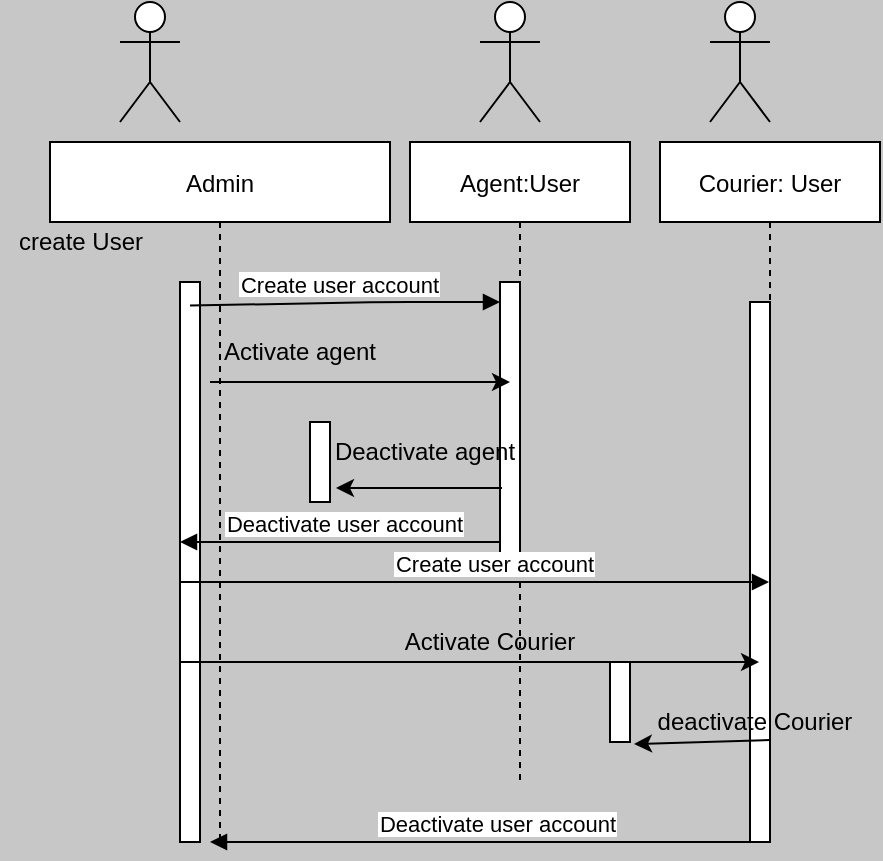 <mxfile version="19.0.2" type="device"><diagram id="kgpKYQtTHZ0yAKxKKP6v" name="Page-1"><mxGraphModel dx="1102" dy="557" grid="1" gridSize="10" guides="1" tooltips="1" connect="1" arrows="1" fold="1" page="1" pageScale="1" pageWidth="850" pageHeight="1100" background="#C7C7C7" math="0" shadow="0"><root><mxCell id="0"/><mxCell id="1" parent="0"/><mxCell id="3nuBFxr9cyL0pnOWT2aG-1" value="Admin" style="shape=umlLifeline;perimeter=lifelinePerimeter;container=1;collapsible=0;recursiveResize=0;rounded=0;shadow=0;strokeWidth=1;" parent="1" vertex="1"><mxGeometry x="120" y="80" width="170" height="350" as="geometry"/></mxCell><mxCell id="3nuBFxr9cyL0pnOWT2aG-2" value="" style="points=[];perimeter=orthogonalPerimeter;rounded=0;shadow=0;strokeWidth=1;" parent="3nuBFxr9cyL0pnOWT2aG-1" vertex="1"><mxGeometry x="65" y="70" width="10" height="280" as="geometry"/></mxCell><mxCell id="gVwoiigeDuHldpdb4xVx-8" value="create User" style="text;html=1;align=center;verticalAlign=middle;resizable=0;points=[];autosize=1;strokeColor=none;fillColor=none;" parent="3nuBFxr9cyL0pnOWT2aG-1" vertex="1"><mxGeometry x="-25" y="40" width="80" height="20" as="geometry"/></mxCell><mxCell id="UuRhtgIvNoLjuhE4Y5s--12" value="Activate agent" style="text;html=1;strokeColor=none;fillColor=none;align=center;verticalAlign=middle;whiteSpace=wrap;rounded=0;" vertex="1" parent="3nuBFxr9cyL0pnOWT2aG-1"><mxGeometry x="80" y="90" width="90" height="30" as="geometry"/></mxCell><mxCell id="UuRhtgIvNoLjuhE4Y5s--29" value="Deactivate user account" style="verticalAlign=bottom;endArrow=block;shadow=0;strokeWidth=1;" edge="1" parent="3nuBFxr9cyL0pnOWT2aG-1"><mxGeometry x="-0.03" relative="1" as="geometry"><mxPoint x="225" y="200" as="sourcePoint"/><mxPoint x="65" y="200" as="targetPoint"/><Array as="points"/><mxPoint as="offset"/></mxGeometry></mxCell><mxCell id="3nuBFxr9cyL0pnOWT2aG-8" value="Create user account" style="verticalAlign=bottom;endArrow=block;entryX=0;entryY=0;shadow=0;strokeWidth=1;exitX=0.5;exitY=0.042;exitDx=0;exitDy=0;exitPerimeter=0;" parent="1" edge="1" source="3nuBFxr9cyL0pnOWT2aG-2"><mxGeometry x="-0.03" relative="1" as="geometry"><mxPoint x="200" y="160" as="sourcePoint"/><mxPoint x="345" y="160.0" as="targetPoint"/><Array as="points"><mxPoint x="290" y="160"/></Array><mxPoint as="offset"/></mxGeometry></mxCell><mxCell id="gVwoiigeDuHldpdb4xVx-1" value="Courier: User" style="shape=umlLifeline;perimeter=lifelinePerimeter;container=1;collapsible=0;recursiveResize=0;rounded=0;shadow=0;strokeWidth=1;" parent="1" vertex="1"><mxGeometry x="425" y="80" width="110" height="350" as="geometry"/></mxCell><mxCell id="gVwoiigeDuHldpdb4xVx-2" value="" style="points=[];perimeter=orthogonalPerimeter;rounded=0;shadow=0;strokeWidth=1;" parent="gVwoiigeDuHldpdb4xVx-1" vertex="1"><mxGeometry x="45" y="80" width="10" height="270" as="geometry"/></mxCell><mxCell id="UuRhtgIvNoLjuhE4Y5s--26" value="" style="endArrow=classic;html=1;rounded=0;exitX=0.905;exitY=1.1;exitDx=0;exitDy=0;exitPerimeter=0;entryX=1.2;entryY=1.025;entryDx=0;entryDy=0;entryPerimeter=0;" edge="1" parent="gVwoiigeDuHldpdb4xVx-1" target="UuRhtgIvNoLjuhE4Y5s--6"><mxGeometry width="50" height="50" relative="1" as="geometry"><mxPoint x="55.005" y="299" as="sourcePoint"/><mxPoint x="-27.97" y="299" as="targetPoint"/></mxGeometry></mxCell><mxCell id="UuRhtgIvNoLjuhE4Y5s--27" value="deactivate Courier" style="text;html=1;strokeColor=none;fillColor=none;align=center;verticalAlign=middle;whiteSpace=wrap;rounded=0;" vertex="1" parent="gVwoiigeDuHldpdb4xVx-1"><mxGeometry x="-15" y="280" width="125" height="20" as="geometry"/></mxCell><mxCell id="gVwoiigeDuHldpdb4xVx-5" value="" style="shape=umlActor;verticalLabelPosition=bottom;verticalAlign=top;html=1;outlineConnect=0;" parent="1" vertex="1"><mxGeometry x="155" y="10" width="30" height="60" as="geometry"/></mxCell><mxCell id="gVwoiigeDuHldpdb4xVx-6" value="" style="shape=umlActor;verticalLabelPosition=bottom;verticalAlign=top;html=1;outlineConnect=0;" parent="1" vertex="1"><mxGeometry x="335" y="10" width="30" height="60" as="geometry"/></mxCell><mxCell id="gVwoiigeDuHldpdb4xVx-7" value="" style="shape=umlActor;verticalLabelPosition=bottom;verticalAlign=top;html=1;outlineConnect=0;" parent="1" vertex="1"><mxGeometry x="450" y="10" width="30" height="60" as="geometry"/></mxCell><mxCell id="UuRhtgIvNoLjuhE4Y5s--2" value="Agent:User" style="shape=umlLifeline;perimeter=lifelinePerimeter;container=1;collapsible=0;recursiveResize=0;rounded=0;shadow=0;strokeWidth=1;" vertex="1" parent="1"><mxGeometry x="300" y="80" width="110" height="320" as="geometry"/></mxCell><mxCell id="UuRhtgIvNoLjuhE4Y5s--3" value="" style="points=[];perimeter=orthogonalPerimeter;rounded=0;shadow=0;strokeWidth=1;" vertex="1" parent="UuRhtgIvNoLjuhE4Y5s--2"><mxGeometry x="45" y="70" width="10" height="140" as="geometry"/></mxCell><mxCell id="UuRhtgIvNoLjuhE4Y5s--6" value="" style="points=[];perimeter=orthogonalPerimeter;rounded=0;shadow=0;strokeWidth=1;" vertex="1" parent="UuRhtgIvNoLjuhE4Y5s--2"><mxGeometry x="100" y="260" width="10" height="40" as="geometry"/></mxCell><mxCell id="UuRhtgIvNoLjuhE4Y5s--17" value="Deactivate agent" style="text;html=1;strokeColor=none;fillColor=none;align=center;verticalAlign=middle;whiteSpace=wrap;rounded=0;" vertex="1" parent="UuRhtgIvNoLjuhE4Y5s--2"><mxGeometry x="-40" y="140" width="95" height="30" as="geometry"/></mxCell><mxCell id="UuRhtgIvNoLjuhE4Y5s--19" value="" style="endArrow=classic;html=1;rounded=0;" edge="1" parent="UuRhtgIvNoLjuhE4Y5s--2"><mxGeometry width="50" height="50" relative="1" as="geometry"><mxPoint x="-115" y="260" as="sourcePoint"/><mxPoint x="174.5" y="260" as="targetPoint"/></mxGeometry></mxCell><mxCell id="UuRhtgIvNoLjuhE4Y5s--21" value="Activate Courier" style="text;html=1;strokeColor=none;fillColor=none;align=center;verticalAlign=middle;whiteSpace=wrap;rounded=0;" vertex="1" parent="UuRhtgIvNoLjuhE4Y5s--2"><mxGeometry x="-10" y="240" width="100" height="20" as="geometry"/></mxCell><mxCell id="UuRhtgIvNoLjuhE4Y5s--10" value="" style="endArrow=classic;html=1;rounded=0;exitX=0;exitY=1;exitDx=0;exitDy=0;" edge="1" parent="1" source="UuRhtgIvNoLjuhE4Y5s--12"><mxGeometry width="50" height="50" relative="1" as="geometry"><mxPoint x="400" y="340" as="sourcePoint"/><mxPoint x="350" y="200" as="targetPoint"/></mxGeometry></mxCell><mxCell id="3nuBFxr9cyL0pnOWT2aG-4" value="" style="points=[];perimeter=orthogonalPerimeter;rounded=0;shadow=0;strokeWidth=1;" parent="1" vertex="1"><mxGeometry x="250" y="220" width="10" height="40" as="geometry"/></mxCell><mxCell id="UuRhtgIvNoLjuhE4Y5s--14" value="" style="endArrow=classic;html=1;rounded=0;startArrow=none;" edge="1" parent="1"><mxGeometry width="50" height="50" relative="1" as="geometry"><mxPoint x="270" y="260" as="sourcePoint"/><mxPoint x="270" y="260" as="targetPoint"/></mxGeometry></mxCell><mxCell id="UuRhtgIvNoLjuhE4Y5s--18" value="" style="endArrow=classic;html=1;rounded=0;exitX=0.905;exitY=1.1;exitDx=0;exitDy=0;exitPerimeter=0;entryX=1.3;entryY=0.825;entryDx=0;entryDy=0;entryPerimeter=0;" edge="1" parent="1" source="UuRhtgIvNoLjuhE4Y5s--17" target="3nuBFxr9cyL0pnOWT2aG-4"><mxGeometry width="50" height="50" relative="1" as="geometry"><mxPoint x="400" y="330" as="sourcePoint"/><mxPoint x="450" y="280" as="targetPoint"/></mxGeometry></mxCell><mxCell id="UuRhtgIvNoLjuhE4Y5s--20" value="Create user account" style="verticalAlign=bottom;endArrow=block;shadow=0;strokeWidth=1;" edge="1" parent="1" target="gVwoiigeDuHldpdb4xVx-1"><mxGeometry x="0.071" relative="1" as="geometry"><mxPoint x="185" y="300" as="sourcePoint"/><mxPoint x="350" y="300.0" as="targetPoint"/><Array as="points"><mxPoint x="295" y="300"/></Array><mxPoint as="offset"/></mxGeometry></mxCell><mxCell id="UuRhtgIvNoLjuhE4Y5s--28" value="Deactivate user account" style="verticalAlign=bottom;endArrow=block;shadow=0;strokeWidth=1;" edge="1" parent="1"><mxGeometry x="-0.03" relative="1" as="geometry"><mxPoint x="480" y="430" as="sourcePoint"/><mxPoint x="200" y="430" as="targetPoint"/><Array as="points"/><mxPoint as="offset"/></mxGeometry></mxCell></root></mxGraphModel></diagram></mxfile>